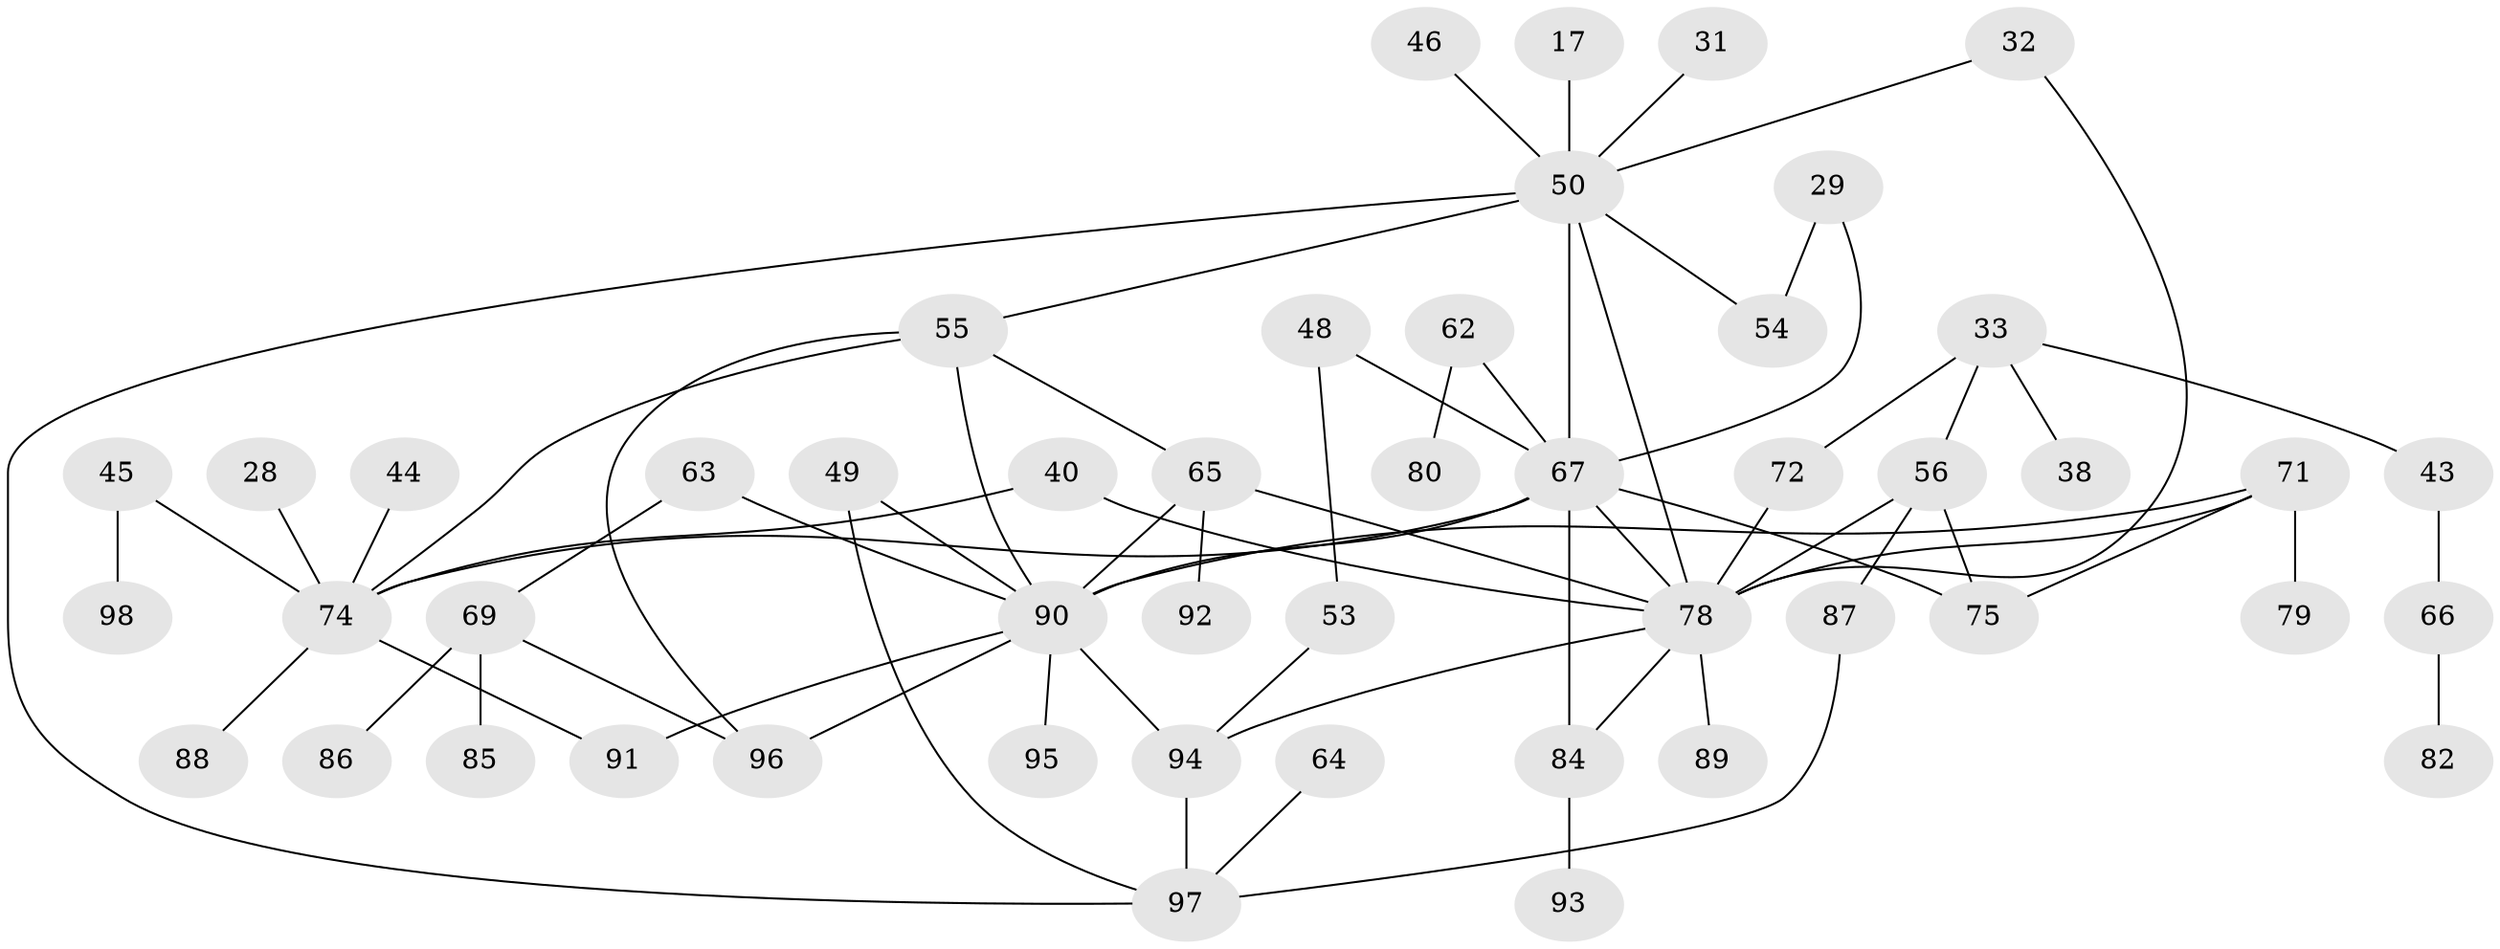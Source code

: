 // original degree distribution, {4: 0.11224489795918367, 5: 0.09183673469387756, 9: 0.01020408163265306, 6: 0.05102040816326531, 1: 0.24489795918367346, 3: 0.1836734693877551, 2: 0.30612244897959184}
// Generated by graph-tools (version 1.1) at 2025/41/03/09/25 04:41:58]
// undirected, 49 vertices, 69 edges
graph export_dot {
graph [start="1"]
  node [color=gray90,style=filled];
  17;
  28;
  29;
  31;
  32;
  33;
  38;
  40;
  43;
  44;
  45;
  46;
  48;
  49;
  50 [super="+34+3"];
  53;
  54;
  55 [super="+6"];
  56 [super="+20+23"];
  62;
  63;
  64 [super="+21"];
  65 [super="+7+9"];
  66;
  67 [super="+2+25+24+59"];
  69 [super="+42"];
  71 [super="+61+68"];
  72;
  74 [super="+8+10+14+19+15"];
  75;
  78 [super="+27+70+57"];
  79;
  80;
  82;
  84 [super="+41"];
  85;
  86;
  87 [super="+76"];
  88;
  89;
  90 [super="+18+58+83"];
  91;
  92;
  93;
  94 [super="+36+81"];
  95;
  96 [super="+22"];
  97 [super="+11+39"];
  98;
  17 -- 50;
  28 -- 74;
  29 -- 54;
  29 -- 67;
  31 -- 50;
  32 -- 78;
  32 -- 50;
  33 -- 38;
  33 -- 43;
  33 -- 72;
  33 -- 56 [weight=2];
  40 -- 78;
  40 -- 74;
  43 -- 66;
  44 -- 74;
  45 -- 98;
  45 -- 74;
  46 -- 50;
  48 -- 53;
  48 -- 67;
  49 -- 90;
  49 -- 97;
  50 -- 54;
  50 -- 67 [weight=2];
  50 -- 97 [weight=2];
  50 -- 55 [weight=2];
  50 -- 78;
  53 -- 94;
  55 -- 96 [weight=2];
  55 -- 65;
  55 -- 74;
  55 -- 90;
  56 -- 75;
  56 -- 78 [weight=3];
  56 -- 87;
  62 -- 80;
  62 -- 67;
  63 -- 69;
  63 -- 90;
  64 -- 97;
  65 -- 92;
  65 -- 90;
  65 -- 78;
  66 -- 82;
  67 -- 90;
  67 -- 74 [weight=3];
  67 -- 75 [weight=2];
  67 -- 84;
  67 -- 78;
  69 -- 96;
  69 -- 85;
  69 -- 86;
  71 -- 78 [weight=2];
  71 -- 75;
  71 -- 79;
  71 -- 90 [weight=4];
  72 -- 78;
  74 -- 91;
  74 -- 88;
  78 -- 89;
  78 -- 84;
  78 -- 94;
  84 -- 93;
  87 -- 97;
  90 -- 96;
  90 -- 95;
  90 -- 91;
  90 -- 94;
  94 -- 97 [weight=2];
}

